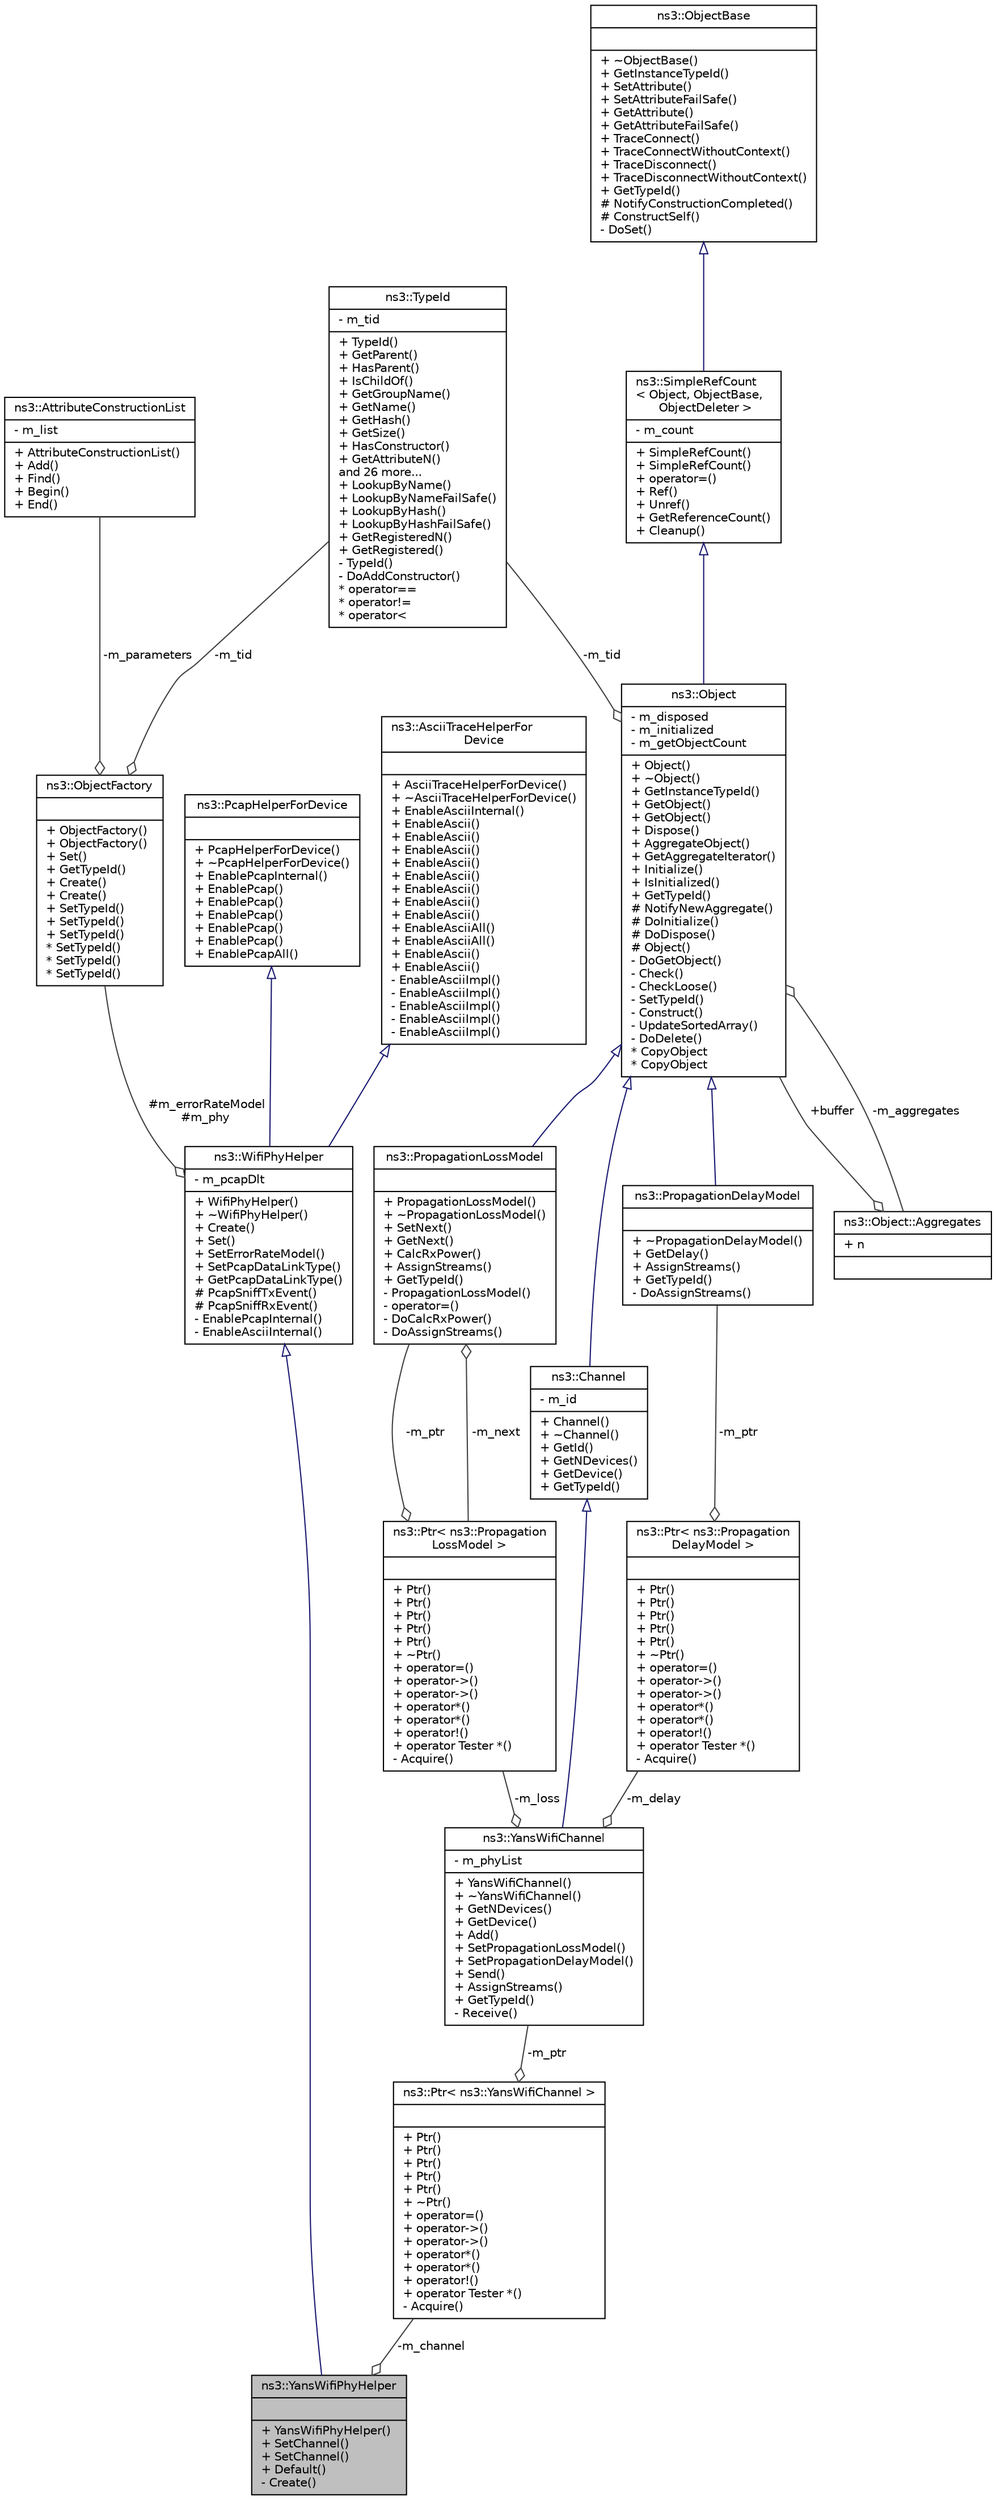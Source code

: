 digraph "ns3::YansWifiPhyHelper"
{
  edge [fontname="Helvetica",fontsize="10",labelfontname="Helvetica",labelfontsize="10"];
  node [fontname="Helvetica",fontsize="10",shape=record];
  Node1 [label="{ns3::YansWifiPhyHelper\n||+ YansWifiPhyHelper()\l+ SetChannel()\l+ SetChannel()\l+ Default()\l- Create()\l}",height=0.2,width=0.4,color="black", fillcolor="grey75", style="filled", fontcolor="black"];
  Node2 -> Node1 [dir="back",color="midnightblue",fontsize="10",style="solid",arrowtail="onormal"];
  Node2 [label="{ns3::WifiPhyHelper\n|- m_pcapDlt\l|+ WifiPhyHelper()\l+ ~WifiPhyHelper()\l+ Create()\l+ Set()\l+ SetErrorRateModel()\l+ SetPcapDataLinkType()\l+ GetPcapDataLinkType()\l# PcapSniffTxEvent()\l# PcapSniffRxEvent()\l- EnablePcapInternal()\l- EnableAsciiInternal()\l}",height=0.2,width=0.4,color="black", fillcolor="white", style="filled",URL="$d5/df8/classns3_1_1WifiPhyHelper.html",tooltip="create PHY objects "];
  Node3 -> Node2 [dir="back",color="midnightblue",fontsize="10",style="solid",arrowtail="onormal"];
  Node3 [label="{ns3::PcapHelperForDevice\n||+ PcapHelperForDevice()\l+ ~PcapHelperForDevice()\l+ EnablePcapInternal()\l+ EnablePcap()\l+ EnablePcap()\l+ EnablePcap()\l+ EnablePcap()\l+ EnablePcap()\l+ EnablePcapAll()\l}",height=0.2,width=0.4,color="black", fillcolor="white", style="filled",URL="$d5/d03/classns3_1_1PcapHelperForDevice.html",tooltip="Base class providing common user-level pcap operations for helpers representing net devices..."];
  Node4 -> Node2 [dir="back",color="midnightblue",fontsize="10",style="solid",arrowtail="onormal"];
  Node4 [label="{ns3::AsciiTraceHelperFor\lDevice\n||+ AsciiTraceHelperForDevice()\l+ ~AsciiTraceHelperForDevice()\l+ EnableAsciiInternal()\l+ EnableAscii()\l+ EnableAscii()\l+ EnableAscii()\l+ EnableAscii()\l+ EnableAscii()\l+ EnableAscii()\l+ EnableAscii()\l+ EnableAscii()\l+ EnableAsciiAll()\l+ EnableAsciiAll()\l+ EnableAscii()\l+ EnableAscii()\l- EnableAsciiImpl()\l- EnableAsciiImpl()\l- EnableAsciiImpl()\l- EnableAsciiImpl()\l- EnableAsciiImpl()\l}",height=0.2,width=0.4,color="black", fillcolor="white", style="filled",URL="$dd/daf/classns3_1_1AsciiTraceHelperForDevice.html",tooltip="Base class providing common user-level ascii trace operations for helpers representing net devices..."];
  Node5 -> Node2 [color="grey25",fontsize="10",style="solid",label=" #m_errorRateModel\n#m_phy" ,arrowhead="odiamond"];
  Node5 [label="{ns3::ObjectFactory\n||+ ObjectFactory()\l+ ObjectFactory()\l+ Set()\l+ GetTypeId()\l+ Create()\l+ Create()\l+ SetTypeId()\l+ SetTypeId()\l+ SetTypeId()\l* SetTypeId()\l* SetTypeId()\l* SetTypeId()\l}",height=0.2,width=0.4,color="black", fillcolor="white", style="filled",URL="$d5/d0d/classns3_1_1ObjectFactory.html",tooltip="Instantiate subclasses of ns3::Object. "];
  Node6 -> Node5 [color="grey25",fontsize="10",style="solid",label=" -m_tid" ,arrowhead="odiamond"];
  Node6 [label="{ns3::TypeId\n|- m_tid\l|+ TypeId()\l+ GetParent()\l+ HasParent()\l+ IsChildOf()\l+ GetGroupName()\l+ GetName()\l+ GetHash()\l+ GetSize()\l+ HasConstructor()\l+ GetAttributeN()\land 26 more...\l+ LookupByName()\l+ LookupByNameFailSafe()\l+ LookupByHash()\l+ LookupByHashFailSafe()\l+ GetRegisteredN()\l+ GetRegistered()\l- TypeId()\l- DoAddConstructor()\l* operator==\l* operator!=\l* operator\<\l}",height=0.2,width=0.4,color="black", fillcolor="white", style="filled",URL="$d6/d11/classns3_1_1TypeId.html",tooltip="a unique identifier for an interface. "];
  Node7 -> Node5 [color="grey25",fontsize="10",style="solid",label=" -m_parameters" ,arrowhead="odiamond"];
  Node7 [label="{ns3::AttributeConstructionList\n|- m_list\l|+ AttributeConstructionList()\l+ Add()\l+ Find()\l+ Begin()\l+ End()\l}",height=0.2,width=0.4,color="black", fillcolor="white", style="filled",URL="$d3/df3/classns3_1_1AttributeConstructionList.html"];
  Node8 -> Node1 [color="grey25",fontsize="10",style="solid",label=" -m_channel" ,arrowhead="odiamond"];
  Node8 [label="{ns3::Ptr\< ns3::YansWifiChannel \>\n||+ Ptr()\l+ Ptr()\l+ Ptr()\l+ Ptr()\l+ Ptr()\l+ ~Ptr()\l+ operator=()\l+ operator-\>()\l+ operator-\>()\l+ operator*()\l+ operator*()\l+ operator!()\l+ operator Tester *()\l- Acquire()\l}",height=0.2,width=0.4,color="black", fillcolor="white", style="filled",URL="$dc/d90/classns3_1_1Ptr.html"];
  Node9 -> Node8 [color="grey25",fontsize="10",style="solid",label=" -m_ptr" ,arrowhead="odiamond"];
  Node9 [label="{ns3::YansWifiChannel\n|- m_phyList\l|+ YansWifiChannel()\l+ ~YansWifiChannel()\l+ GetNDevices()\l+ GetDevice()\l+ Add()\l+ SetPropagationLossModel()\l+ SetPropagationDelayModel()\l+ Send()\l+ AssignStreams()\l+ GetTypeId()\l- Receive()\l}",height=0.2,width=0.4,color="black", fillcolor="white", style="filled",URL="$d3/df5/classns3_1_1YansWifiChannel.html",tooltip="a channel to interconnect ns3::YansWifiPhy objects.This class is expected to be used in tandem with t..."];
  Node10 -> Node9 [dir="back",color="midnightblue",fontsize="10",style="solid",arrowtail="onormal"];
  Node10 [label="{ns3::Channel\n|- m_id\l|+ Channel()\l+ ~Channel()\l+ GetId()\l+ GetNDevices()\l+ GetDevice()\l+ GetTypeId()\l}",height=0.2,width=0.4,color="black", fillcolor="white", style="filled",URL="$d4/d67/classns3_1_1Channel.html",tooltip="Abstract Channel Base Class. "];
  Node11 -> Node10 [dir="back",color="midnightblue",fontsize="10",style="solid",arrowtail="onormal"];
  Node11 [label="{ns3::Object\n|- m_disposed\l- m_initialized\l- m_getObjectCount\l|+ Object()\l+ ~Object()\l+ GetInstanceTypeId()\l+ GetObject()\l+ GetObject()\l+ Dispose()\l+ AggregateObject()\l+ GetAggregateIterator()\l+ Initialize()\l+ IsInitialized()\l+ GetTypeId()\l# NotifyNewAggregate()\l# DoInitialize()\l# DoDispose()\l# Object()\l- DoGetObject()\l- Check()\l- CheckLoose()\l- SetTypeId()\l- Construct()\l- UpdateSortedArray()\l- DoDelete()\l* CopyObject\l* CopyObject\l}",height=0.2,width=0.4,color="black", fillcolor="white", style="filled",URL="$d9/d77/classns3_1_1Object.html",tooltip="A base class which provides memory management and object aggregation. "];
  Node12 -> Node11 [dir="back",color="midnightblue",fontsize="10",style="solid",arrowtail="onormal"];
  Node12 [label="{ns3::SimpleRefCount\l\< Object, ObjectBase,\l ObjectDeleter \>\n|- m_count\l|+ SimpleRefCount()\l+ SimpleRefCount()\l+ operator=()\l+ Ref()\l+ Unref()\l+ GetReferenceCount()\l+ Cleanup()\l}",height=0.2,width=0.4,color="black", fillcolor="white", style="filled",URL="$da/da1/classns3_1_1SimpleRefCount.html"];
  Node13 -> Node12 [dir="back",color="midnightblue",fontsize="10",style="solid",arrowtail="onormal"];
  Node13 [label="{ns3::ObjectBase\n||+ ~ObjectBase()\l+ GetInstanceTypeId()\l+ SetAttribute()\l+ SetAttributeFailSafe()\l+ GetAttribute()\l+ GetAttributeFailSafe()\l+ TraceConnect()\l+ TraceConnectWithoutContext()\l+ TraceDisconnect()\l+ TraceDisconnectWithoutContext()\l+ GetTypeId()\l# NotifyConstructionCompleted()\l# ConstructSelf()\l- DoSet()\l}",height=0.2,width=0.4,color="black", fillcolor="white", style="filled",URL="$d2/dac/classns3_1_1ObjectBase.html",tooltip="Anchor the ns-3 type and attribute system. "];
  Node6 -> Node11 [color="grey25",fontsize="10",style="solid",label=" -m_tid" ,arrowhead="odiamond"];
  Node14 -> Node11 [color="grey25",fontsize="10",style="solid",label=" -m_aggregates" ,arrowhead="odiamond"];
  Node14 [label="{ns3::Object::Aggregates\n|+ n\l|}",height=0.2,width=0.4,color="black", fillcolor="white", style="filled",URL="$d5/de9/structns3_1_1Object_1_1Aggregates.html"];
  Node11 -> Node14 [color="grey25",fontsize="10",style="solid",label=" +buffer" ,arrowhead="odiamond"];
  Node15 -> Node9 [color="grey25",fontsize="10",style="solid",label=" -m_delay" ,arrowhead="odiamond"];
  Node15 [label="{ns3::Ptr\< ns3::Propagation\lDelayModel \>\n||+ Ptr()\l+ Ptr()\l+ Ptr()\l+ Ptr()\l+ Ptr()\l+ ~Ptr()\l+ operator=()\l+ operator-\>()\l+ operator-\>()\l+ operator*()\l+ operator*()\l+ operator!()\l+ operator Tester *()\l- Acquire()\l}",height=0.2,width=0.4,color="black", fillcolor="white", style="filled",URL="$dc/d90/classns3_1_1Ptr.html"];
  Node16 -> Node15 [color="grey25",fontsize="10",style="solid",label=" -m_ptr" ,arrowhead="odiamond"];
  Node16 [label="{ns3::PropagationDelayModel\n||+ ~PropagationDelayModel()\l+ GetDelay()\l+ AssignStreams()\l+ GetTypeId()\l- DoAssignStreams()\l}",height=0.2,width=0.4,color="black", fillcolor="white", style="filled",URL="$d4/d94/classns3_1_1PropagationDelayModel.html",tooltip="calculate a propagation delay. "];
  Node11 -> Node16 [dir="back",color="midnightblue",fontsize="10",style="solid",arrowtail="onormal"];
  Node17 -> Node9 [color="grey25",fontsize="10",style="solid",label=" -m_loss" ,arrowhead="odiamond"];
  Node17 [label="{ns3::Ptr\< ns3::Propagation\lLossModel \>\n||+ Ptr()\l+ Ptr()\l+ Ptr()\l+ Ptr()\l+ Ptr()\l+ ~Ptr()\l+ operator=()\l+ operator-\>()\l+ operator-\>()\l+ operator*()\l+ operator*()\l+ operator!()\l+ operator Tester *()\l- Acquire()\l}",height=0.2,width=0.4,color="black", fillcolor="white", style="filled",URL="$dc/d90/classns3_1_1Ptr.html"];
  Node18 -> Node17 [color="grey25",fontsize="10",style="solid",label=" -m_ptr" ,arrowhead="odiamond"];
  Node18 [label="{ns3::PropagationLossModel\n||+ PropagationLossModel()\l+ ~PropagationLossModel()\l+ SetNext()\l+ GetNext()\l+ CalcRxPower()\l+ AssignStreams()\l+ GetTypeId()\l- PropagationLossModel()\l- operator=()\l- DoCalcRxPower()\l- DoAssignStreams()\l}",height=0.2,width=0.4,color="black", fillcolor="white", style="filled",URL="$d7/df9/classns3_1_1PropagationLossModel.html",tooltip="Models the propagation loss through a transmission medium. "];
  Node11 -> Node18 [dir="back",color="midnightblue",fontsize="10",style="solid",arrowtail="onormal"];
  Node17 -> Node18 [color="grey25",fontsize="10",style="solid",label=" -m_next" ,arrowhead="odiamond"];
}
